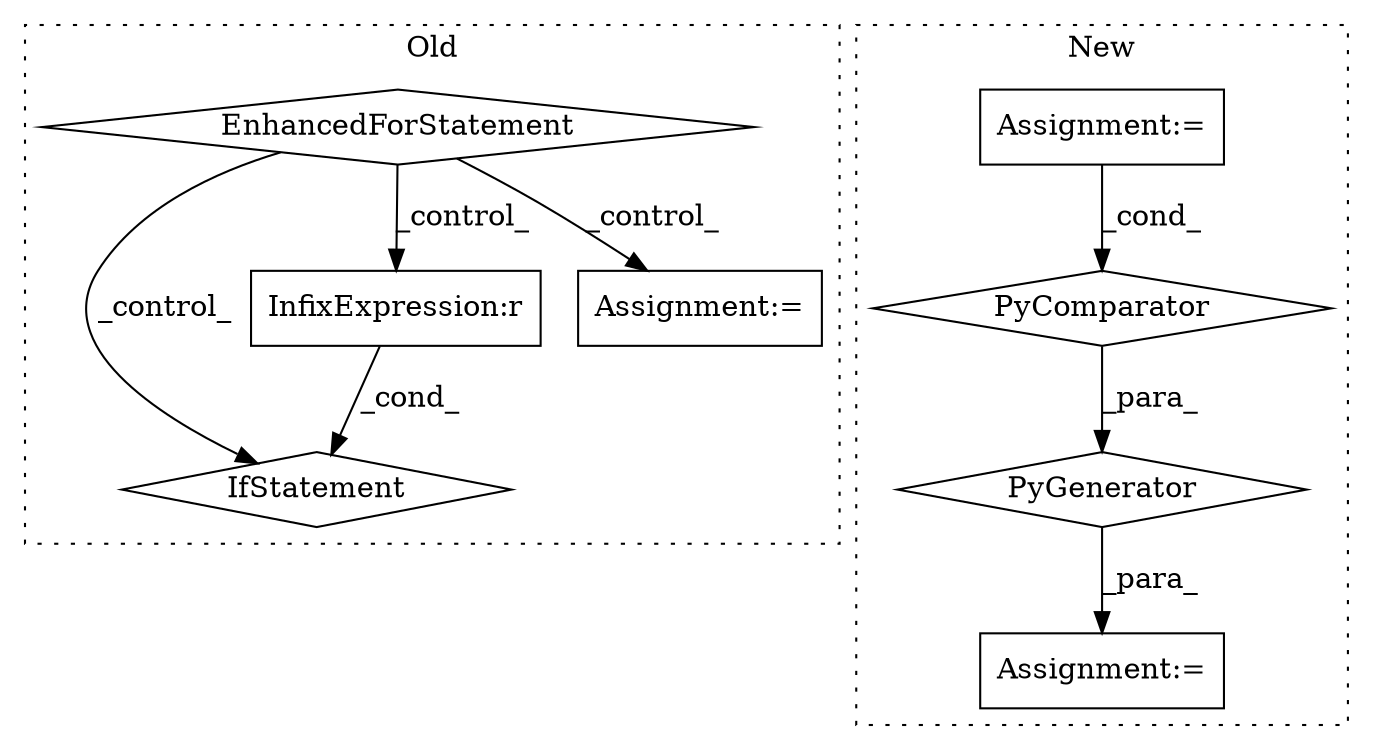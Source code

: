 digraph G {
subgraph cluster0 {
1 [label="IfStatement" a="25" s="3511,3568" l="4,2" shape="diamond"];
6 [label="InfixExpression:r" a="27" s="3529" l="4" shape="box"];
7 [label="EnhancedForStatement" a="70" s="3356,3453" l="73,2" shape="diamond"];
8 [label="Assignment:=" a="7" s="3748" l="1" shape="box"];
label = "Old";
style="dotted";
}
subgraph cluster1 {
2 [label="PyGenerator" a="107" s="4101" l="231" shape="diamond"];
3 [label="PyComparator" a="113" s="4294" l="32" shape="diamond"];
4 [label="Assignment:=" a="7" s="4294" l="32" shape="box"];
5 [label="Assignment:=" a="7" s="4080" l="1" shape="box"];
label = "New";
style="dotted";
}
2 -> 5 [label="_para_"];
3 -> 2 [label="_para_"];
4 -> 3 [label="_cond_"];
6 -> 1 [label="_cond_"];
7 -> 6 [label="_control_"];
7 -> 1 [label="_control_"];
7 -> 8 [label="_control_"];
}